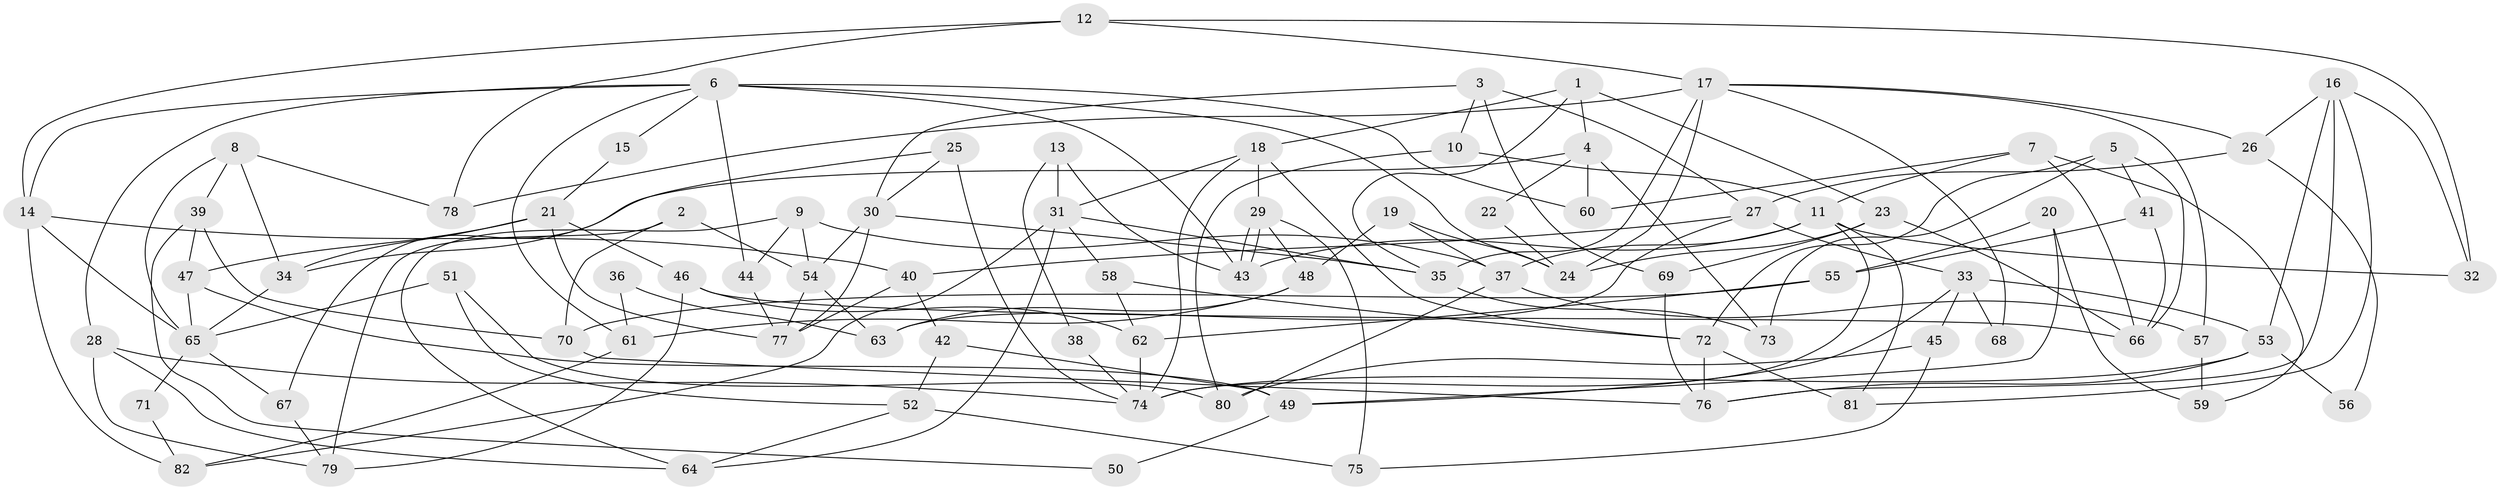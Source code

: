 // Generated by graph-tools (version 1.1) at 2025/26/03/09/25 03:26:15]
// undirected, 82 vertices, 164 edges
graph export_dot {
graph [start="1"]
  node [color=gray90,style=filled];
  1;
  2;
  3;
  4;
  5;
  6;
  7;
  8;
  9;
  10;
  11;
  12;
  13;
  14;
  15;
  16;
  17;
  18;
  19;
  20;
  21;
  22;
  23;
  24;
  25;
  26;
  27;
  28;
  29;
  30;
  31;
  32;
  33;
  34;
  35;
  36;
  37;
  38;
  39;
  40;
  41;
  42;
  43;
  44;
  45;
  46;
  47;
  48;
  49;
  50;
  51;
  52;
  53;
  54;
  55;
  56;
  57;
  58;
  59;
  60;
  61;
  62;
  63;
  64;
  65;
  66;
  67;
  68;
  69;
  70;
  71;
  72;
  73;
  74;
  75;
  76;
  77;
  78;
  79;
  80;
  81;
  82;
  1 -- 18;
  1 -- 23;
  1 -- 4;
  1 -- 35;
  2 -- 70;
  2 -- 54;
  2 -- 79;
  3 -- 10;
  3 -- 30;
  3 -- 27;
  3 -- 69;
  4 -- 34;
  4 -- 22;
  4 -- 60;
  4 -- 73;
  5 -- 66;
  5 -- 73;
  5 -- 41;
  5 -- 72;
  6 -- 43;
  6 -- 14;
  6 -- 15;
  6 -- 24;
  6 -- 28;
  6 -- 44;
  6 -- 60;
  6 -- 61;
  7 -- 66;
  7 -- 60;
  7 -- 11;
  7 -- 59;
  8 -- 34;
  8 -- 39;
  8 -- 65;
  8 -- 78;
  9 -- 44;
  9 -- 37;
  9 -- 54;
  9 -- 64;
  10 -- 11;
  10 -- 80;
  11 -- 81;
  11 -- 32;
  11 -- 37;
  11 -- 43;
  11 -- 74;
  12 -- 17;
  12 -- 14;
  12 -- 32;
  12 -- 78;
  13 -- 43;
  13 -- 31;
  13 -- 38;
  14 -- 82;
  14 -- 40;
  14 -- 65;
  15 -- 21;
  16 -- 53;
  16 -- 32;
  16 -- 26;
  16 -- 76;
  16 -- 81;
  17 -- 78;
  17 -- 24;
  17 -- 26;
  17 -- 35;
  17 -- 57;
  17 -- 68;
  18 -- 72;
  18 -- 74;
  18 -- 29;
  18 -- 31;
  19 -- 37;
  19 -- 48;
  19 -- 24;
  20 -- 59;
  20 -- 55;
  20 -- 49;
  21 -- 77;
  21 -- 47;
  21 -- 34;
  21 -- 46;
  22 -- 24;
  23 -- 69;
  23 -- 24;
  23 -- 66;
  25 -- 74;
  25 -- 67;
  25 -- 30;
  26 -- 27;
  26 -- 56;
  27 -- 33;
  27 -- 40;
  27 -- 63;
  28 -- 64;
  28 -- 74;
  28 -- 79;
  29 -- 43;
  29 -- 43;
  29 -- 48;
  29 -- 75;
  30 -- 35;
  30 -- 54;
  30 -- 77;
  31 -- 35;
  31 -- 58;
  31 -- 64;
  31 -- 82;
  33 -- 53;
  33 -- 45;
  33 -- 49;
  33 -- 68;
  34 -- 65;
  35 -- 73;
  36 -- 61;
  36 -- 63;
  37 -- 80;
  37 -- 57;
  38 -- 74;
  39 -- 70;
  39 -- 47;
  39 -- 50;
  40 -- 77;
  40 -- 42;
  41 -- 66;
  41 -- 55;
  42 -- 49;
  42 -- 52;
  44 -- 77;
  45 -- 75;
  45 -- 80;
  46 -- 79;
  46 -- 62;
  46 -- 66;
  47 -- 49;
  47 -- 65;
  48 -- 63;
  48 -- 61;
  49 -- 50;
  51 -- 52;
  51 -- 65;
  51 -- 80;
  52 -- 64;
  52 -- 75;
  53 -- 74;
  53 -- 76;
  53 -- 56;
  54 -- 63;
  54 -- 77;
  55 -- 62;
  55 -- 70;
  57 -- 59;
  58 -- 62;
  58 -- 72;
  61 -- 82;
  62 -- 74;
  65 -- 67;
  65 -- 71;
  67 -- 79;
  69 -- 76;
  70 -- 76;
  71 -- 82;
  72 -- 76;
  72 -- 81;
}
